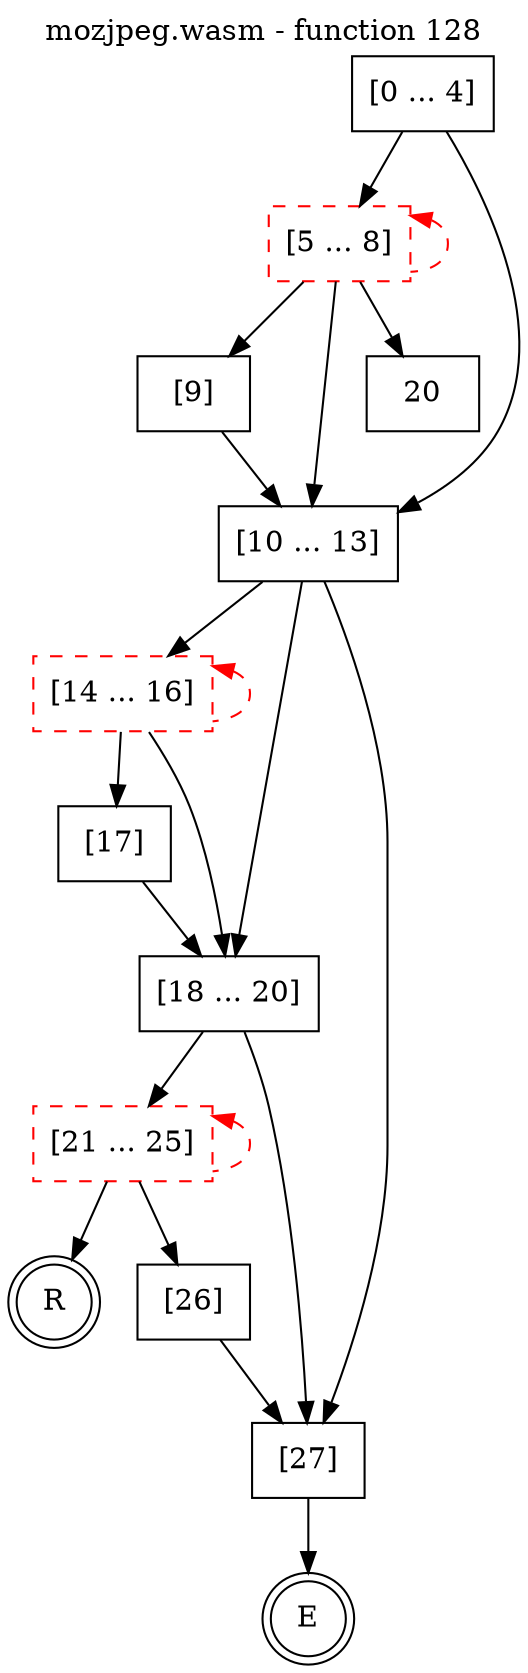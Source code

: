 digraph finite_state_machine {
    label = "mozjpeg.wasm - function 128"
    labelloc =  t
    labelfontsize = 16
    labelfontcolor = black
    labelfontname = "Helvetica"
    node [shape = doublecircle]; E R ;
    node [shape = box];
    node [shape=box, color=black, style=solid] 0[label="[0 ... 4]"]
    node [shape=box, color=red, style=dashed] 5[label="[5 ... 8]"]
    node [shape=box, color=black, style=solid] 9[label="[9]"]
    node [shape=box, color=black, style=solid] 10[label="[10 ... 13]"]
    node [shape=box, color=red, style=dashed] 14[label="[14 ... 16]"]
    node [shape=box, color=black, style=solid] 17[label="[17]"]
    node [shape=box, color=black, style=solid] 18[label="[18 ... 20]"]
    node [shape=box, color=red, style=dashed] 21[label="[21 ... 25]"]
    node [shape=box, color=black, style=solid] 26[label="[26]"]
    node [shape=box, color=black, style=solid] 27[label="[27]"]
    node [shape=box, color=black, style=solid] R[label="R"]
    0 -> 5;
    0 -> 10;
    5 -> 9;
    5 -> 10;
    5 -> 20;
    5 -> 5[style="dashed" color="red" dir=back];
    9 -> 10;
    10 -> 14;
    10 -> 18;
    10 -> 27;
    14 -> 17;
    14 -> 18;
    14 -> 14[style="dashed" color="red" dir=back];
    17 -> 18;
    18 -> 21;
    18 -> 27;
    21 -> 26;
    21 -> R;
    21 -> 21[style="dashed" color="red" dir=back];
    26 -> 27;
    27 -> E;
}
